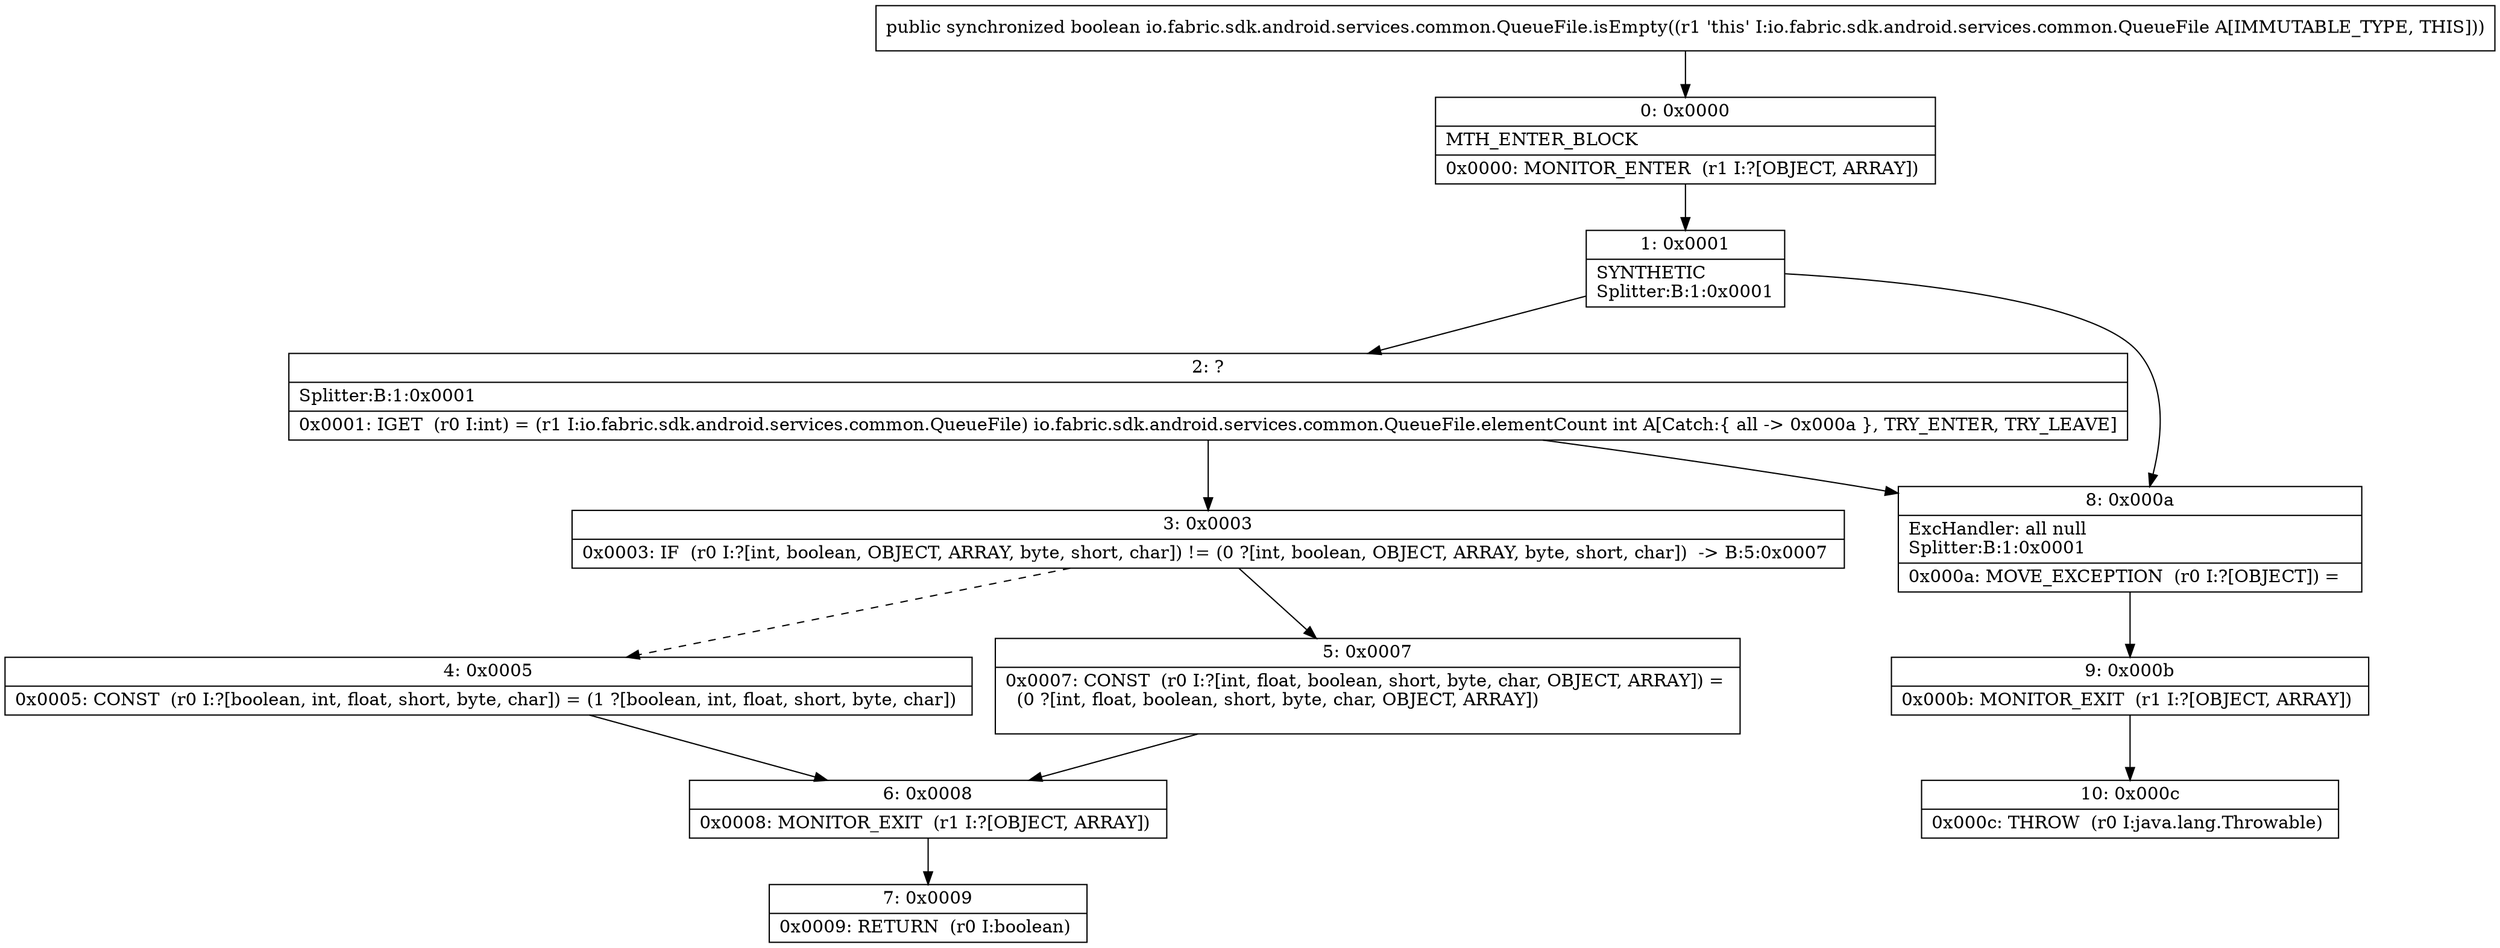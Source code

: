 digraph "CFG forio.fabric.sdk.android.services.common.QueueFile.isEmpty()Z" {
Node_0 [shape=record,label="{0\:\ 0x0000|MTH_ENTER_BLOCK\l|0x0000: MONITOR_ENTER  (r1 I:?[OBJECT, ARRAY]) \l}"];
Node_1 [shape=record,label="{1\:\ 0x0001|SYNTHETIC\lSplitter:B:1:0x0001\l}"];
Node_2 [shape=record,label="{2\:\ ?|Splitter:B:1:0x0001\l|0x0001: IGET  (r0 I:int) = (r1 I:io.fabric.sdk.android.services.common.QueueFile) io.fabric.sdk.android.services.common.QueueFile.elementCount int A[Catch:\{ all \-\> 0x000a \}, TRY_ENTER, TRY_LEAVE]\l}"];
Node_3 [shape=record,label="{3\:\ 0x0003|0x0003: IF  (r0 I:?[int, boolean, OBJECT, ARRAY, byte, short, char]) != (0 ?[int, boolean, OBJECT, ARRAY, byte, short, char])  \-\> B:5:0x0007 \l}"];
Node_4 [shape=record,label="{4\:\ 0x0005|0x0005: CONST  (r0 I:?[boolean, int, float, short, byte, char]) = (1 ?[boolean, int, float, short, byte, char]) \l}"];
Node_5 [shape=record,label="{5\:\ 0x0007|0x0007: CONST  (r0 I:?[int, float, boolean, short, byte, char, OBJECT, ARRAY]) = \l  (0 ?[int, float, boolean, short, byte, char, OBJECT, ARRAY])\l \l}"];
Node_6 [shape=record,label="{6\:\ 0x0008|0x0008: MONITOR_EXIT  (r1 I:?[OBJECT, ARRAY]) \l}"];
Node_7 [shape=record,label="{7\:\ 0x0009|0x0009: RETURN  (r0 I:boolean) \l}"];
Node_8 [shape=record,label="{8\:\ 0x000a|ExcHandler: all null\lSplitter:B:1:0x0001\l|0x000a: MOVE_EXCEPTION  (r0 I:?[OBJECT]) =  \l}"];
Node_9 [shape=record,label="{9\:\ 0x000b|0x000b: MONITOR_EXIT  (r1 I:?[OBJECT, ARRAY]) \l}"];
Node_10 [shape=record,label="{10\:\ 0x000c|0x000c: THROW  (r0 I:java.lang.Throwable) \l}"];
MethodNode[shape=record,label="{public synchronized boolean io.fabric.sdk.android.services.common.QueueFile.isEmpty((r1 'this' I:io.fabric.sdk.android.services.common.QueueFile A[IMMUTABLE_TYPE, THIS])) }"];
MethodNode -> Node_0;
Node_0 -> Node_1;
Node_1 -> Node_2;
Node_1 -> Node_8;
Node_2 -> Node_3;
Node_2 -> Node_8;
Node_3 -> Node_4[style=dashed];
Node_3 -> Node_5;
Node_4 -> Node_6;
Node_5 -> Node_6;
Node_6 -> Node_7;
Node_8 -> Node_9;
Node_9 -> Node_10;
}

